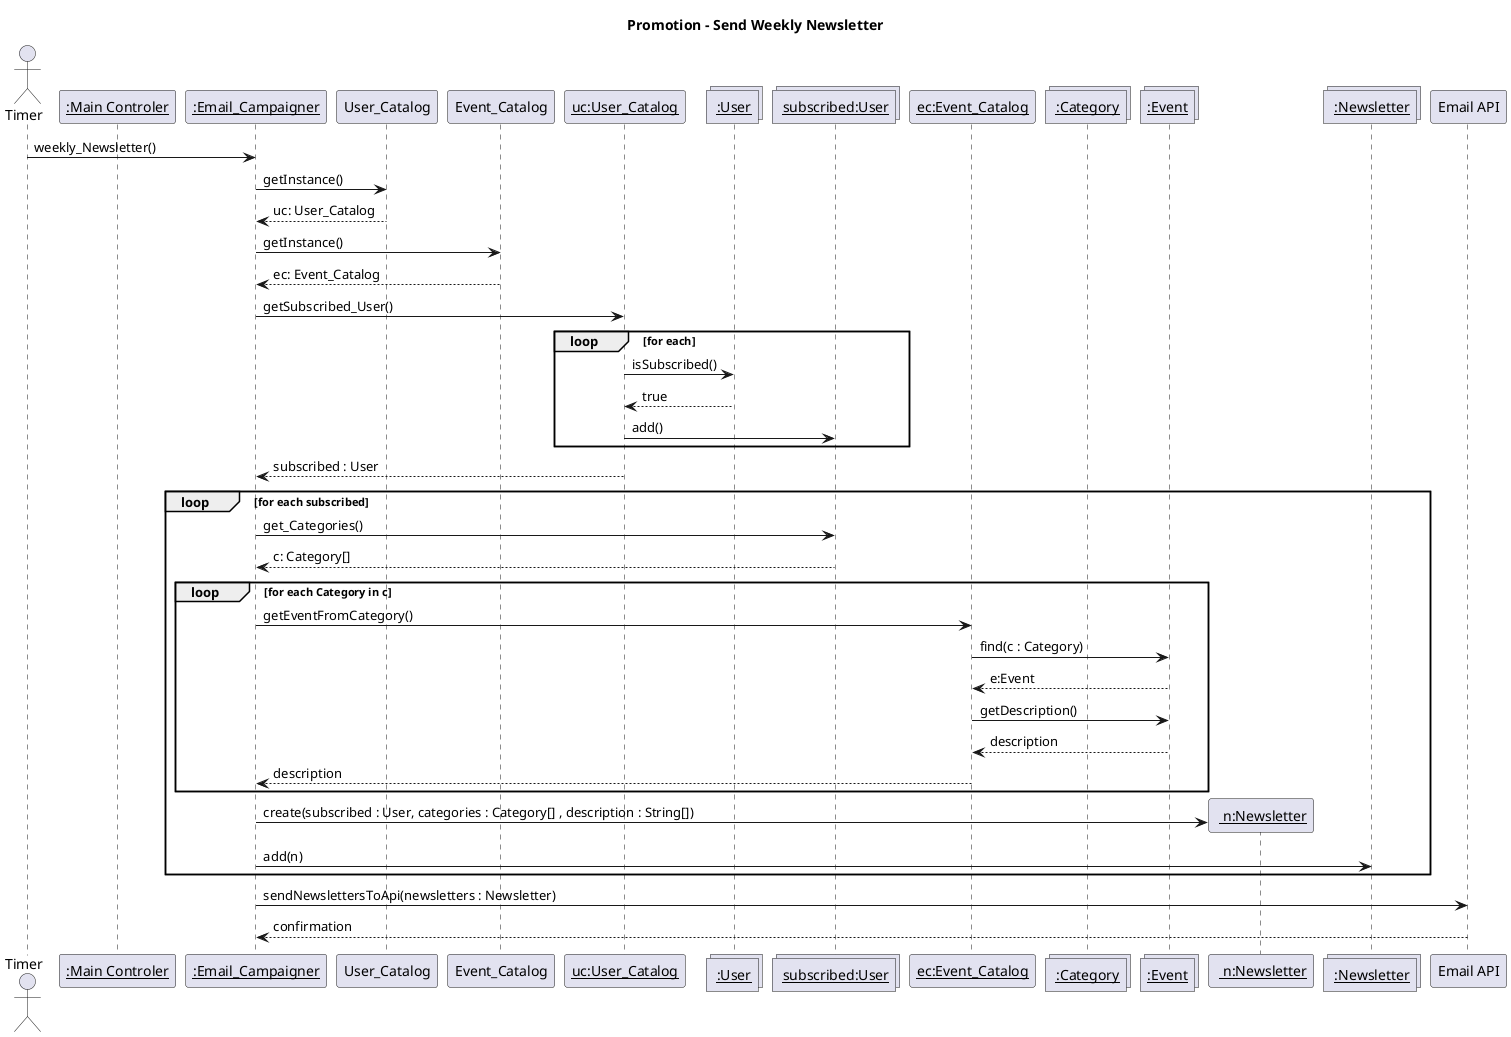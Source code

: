 @startuml
title : Promotion - Send Weekly Newsletter
actor Timer
participant "__:Main Controler__" as mc
participant "__:Email_Campaigner__" as emailc
participant "User_Catalog" as uc_class
participant "Event_Catalog" as ec_class
participant "__uc:User_Catalog__" as uc
collections " __:User__" as user 
collections " __subscribed:User__" as subscribeduser 
participant "__ec:Event_Catalog__" as ec
collections " __:Category__" as categories 
collections "__:Event__"  as event
participant " __ n:Newsletter__" as newNewsletter
collections " __:Newsletter__" as newsletters
participant "Email API" as emailapi

Timer -> emailc: weekly_Newsletter()
emailc -> uc_class : getInstance()
uc_class --> emailc : uc: User_Catalog
emailc ->  ec_class : getInstance()
ec_class --> emailc : ec: Event_Catalog
emailc -> uc : getSubscribed_User()

loop for each
        uc -> user : isSubscribed() 
        uc <-- user : true 
        uc -> subscribeduser : add()
    
end
uc --> emailc : subscribed : User

loop for each subscribed
        emailc -> subscribeduser :  get_Categories()
        subscribeduser --> emailc : c: Category[]

        loop for each Category in c
            emailc -> ec : getEventFromCategory()
            ec -> event :  find(c : Category)
            event --> ec : e:Event 
            ec -> event : getDescription()
            event --> ec :  description
            ec --> emailc : description
        end

        emailc -> newNewsletter ** : create(subscribed : User, categories : Category[] , description : String[])
        emailc -> newsletters : add(n)
 end 
emailc -> emailapi : sendNewslettersToApi(newsletters : Newsletter)
emailapi --> emailc :  confirmation

@enduml

